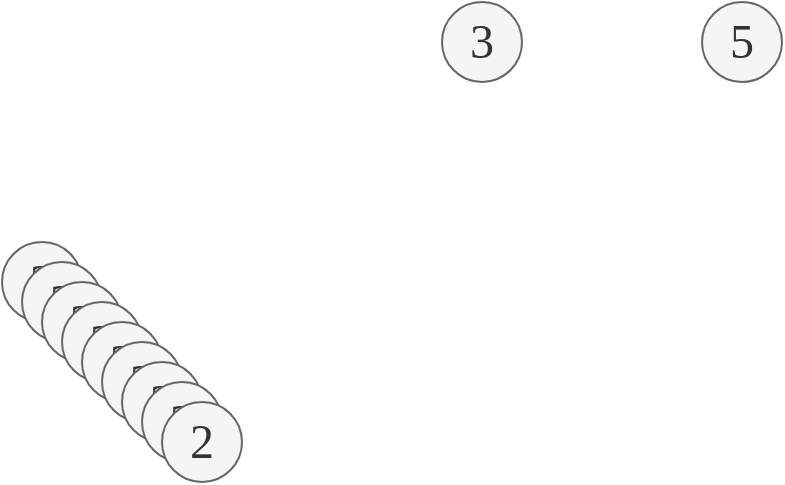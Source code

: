<mxfile version="15.3.8" type="github" pages="2">
  <diagram id="Rl7slQo3gJM8maVv71OM" name="Page-1">
    <mxGraphModel dx="1422" dy="706" grid="1" gridSize="10" guides="1" tooltips="1" connect="1" arrows="1" fold="1" page="1" pageScale="1" pageWidth="1200" pageHeight="1920" math="0" shadow="0">
      <root>
        <mxCell id="0" />
        <mxCell id="1" parent="0" />
        <mxCell id="F1qHn8ZseT5TV-bXeZ68-1" value="&lt;font style=&quot;font-size: 24px&quot; face=&quot;Lucida Console&quot;&gt;5&lt;/font&gt;" style="ellipse;whiteSpace=wrap;html=1;aspect=fixed;fillColor=#f5f5f5;strokeColor=#666666;fontColor=#333333;" parent="1" vertex="1">
          <mxGeometry x="570" y="1450" width="40" height="40" as="geometry" />
        </mxCell>
        <mxCell id="F1qHn8ZseT5TV-bXeZ68-2" value="&lt;font style=&quot;font-size: 24px&quot; face=&quot;Lucida Console&quot;&gt;2&lt;/font&gt;" style="ellipse;whiteSpace=wrap;html=1;aspect=fixed;fillColor=#f5f5f5;strokeColor=#666666;fontColor=#333333;" parent="1" vertex="1">
          <mxGeometry x="220" y="1570" width="40" height="40" as="geometry" />
        </mxCell>
        <mxCell id="F1qHn8ZseT5TV-bXeZ68-4" value="&lt;font style=&quot;font-size: 24px&quot; face=&quot;Lucida Console&quot;&gt;2&lt;/font&gt;" style="ellipse;whiteSpace=wrap;html=1;aspect=fixed;fillColor=#f5f5f5;strokeColor=#666666;fontColor=#333333;" parent="1" vertex="1">
          <mxGeometry x="230" y="1580" width="40" height="40" as="geometry" />
        </mxCell>
        <mxCell id="F1qHn8ZseT5TV-bXeZ68-5" value="&lt;font style=&quot;font-size: 24px&quot; face=&quot;Lucida Console&quot;&gt;2&lt;/font&gt;" style="ellipse;whiteSpace=wrap;html=1;aspect=fixed;fillColor=#f5f5f5;strokeColor=#666666;fontColor=#333333;" parent="1" vertex="1">
          <mxGeometry x="240" y="1590" width="40" height="40" as="geometry" />
        </mxCell>
        <mxCell id="F1qHn8ZseT5TV-bXeZ68-6" value="&lt;font style=&quot;font-size: 24px&quot; face=&quot;Lucida Console&quot;&gt;2&lt;/font&gt;" style="ellipse;whiteSpace=wrap;html=1;aspect=fixed;fillColor=#f5f5f5;strokeColor=#666666;fontColor=#333333;" parent="1" vertex="1">
          <mxGeometry x="250" y="1600" width="40" height="40" as="geometry" />
        </mxCell>
        <mxCell id="F1qHn8ZseT5TV-bXeZ68-7" value="&lt;font style=&quot;font-size: 24px&quot; face=&quot;Lucida Console&quot;&gt;2&lt;/font&gt;" style="ellipse;whiteSpace=wrap;html=1;aspect=fixed;fillColor=#f5f5f5;strokeColor=#666666;fontColor=#333333;" parent="1" vertex="1">
          <mxGeometry x="260" y="1610" width="40" height="40" as="geometry" />
        </mxCell>
        <mxCell id="F1qHn8ZseT5TV-bXeZ68-8" value="&lt;font style=&quot;font-size: 24px&quot; face=&quot;Lucida Console&quot;&gt;2&lt;/font&gt;" style="ellipse;whiteSpace=wrap;html=1;aspect=fixed;fillColor=#f5f5f5;strokeColor=#666666;fontColor=#333333;" parent="1" vertex="1">
          <mxGeometry x="270" y="1620" width="40" height="40" as="geometry" />
        </mxCell>
        <mxCell id="F1qHn8ZseT5TV-bXeZ68-9" value="&lt;font style=&quot;font-size: 24px&quot; face=&quot;Lucida Console&quot;&gt;2&lt;/font&gt;" style="ellipse;whiteSpace=wrap;html=1;aspect=fixed;fillColor=#f5f5f5;strokeColor=#666666;fontColor=#333333;" parent="1" vertex="1">
          <mxGeometry x="280" y="1630" width="40" height="40" as="geometry" />
        </mxCell>
        <mxCell id="F1qHn8ZseT5TV-bXeZ68-10" value="&lt;font style=&quot;font-size: 24px&quot; face=&quot;Lucida Console&quot;&gt;2&lt;/font&gt;" style="ellipse;whiteSpace=wrap;html=1;aspect=fixed;fillColor=#f5f5f5;strokeColor=#666666;fontColor=#333333;" parent="1" vertex="1">
          <mxGeometry x="290" y="1640" width="40" height="40" as="geometry" />
        </mxCell>
        <mxCell id="F1qHn8ZseT5TV-bXeZ68-11" value="&lt;font style=&quot;font-size: 24px&quot; face=&quot;Lucida Console&quot;&gt;2&lt;/font&gt;" style="ellipse;whiteSpace=wrap;html=1;aspect=fixed;fillColor=#f5f5f5;strokeColor=#666666;fontColor=#333333;" parent="1" vertex="1">
          <mxGeometry x="300" y="1650" width="40" height="40" as="geometry" />
        </mxCell>
        <mxCell id="F1qHn8ZseT5TV-bXeZ68-12" value="&lt;font style=&quot;font-size: 24px&quot; face=&quot;Lucida Console&quot;&gt;3&lt;/font&gt;" style="ellipse;whiteSpace=wrap;html=1;aspect=fixed;fillColor=#f5f5f5;strokeColor=#666666;fontColor=#333333;" parent="1" vertex="1">
          <mxGeometry x="440" y="1450" width="40" height="40" as="geometry" />
        </mxCell>
      </root>
    </mxGraphModel>
  </diagram>
  <diagram id="S8-1e3XgyGPjrR7NyzOo" name="Page-2">
    <mxGraphModel dx="1049" dy="587" grid="1" gridSize="10" guides="1" tooltips="1" connect="1" arrows="1" fold="1" page="1" pageScale="1" pageWidth="1200" pageHeight="1920" math="0" shadow="0">
      <root>
        <mxCell id="wgPs-zFj11OqnzduLqw0-0" />
        <mxCell id="wgPs-zFj11OqnzduLqw0-1" parent="wgPs-zFj11OqnzduLqw0-0" />
      </root>
    </mxGraphModel>
  </diagram>
</mxfile>

